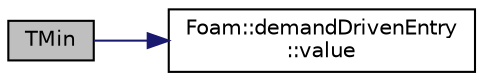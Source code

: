 digraph "TMin"
{
  bgcolor="transparent";
  edge [fontname="Helvetica",fontsize="10",labelfontname="Helvetica",labelfontsize="10"];
  node [fontname="Helvetica",fontsize="10",shape=record];
  rankdir="LR";
  Node12 [label="TMin",height=0.2,width=0.4,color="black", fillcolor="grey75", style="filled", fontcolor="black"];
  Node12 -> Node13 [color="midnightblue",fontsize="10",style="solid",fontname="Helvetica"];
  Node13 [label="Foam::demandDrivenEntry\l::value",height=0.2,width=0.4,color="black",URL="$a28797.html#a7948200a26c85fc3a83ffa510a91d668",tooltip="Return the value. "];
}
